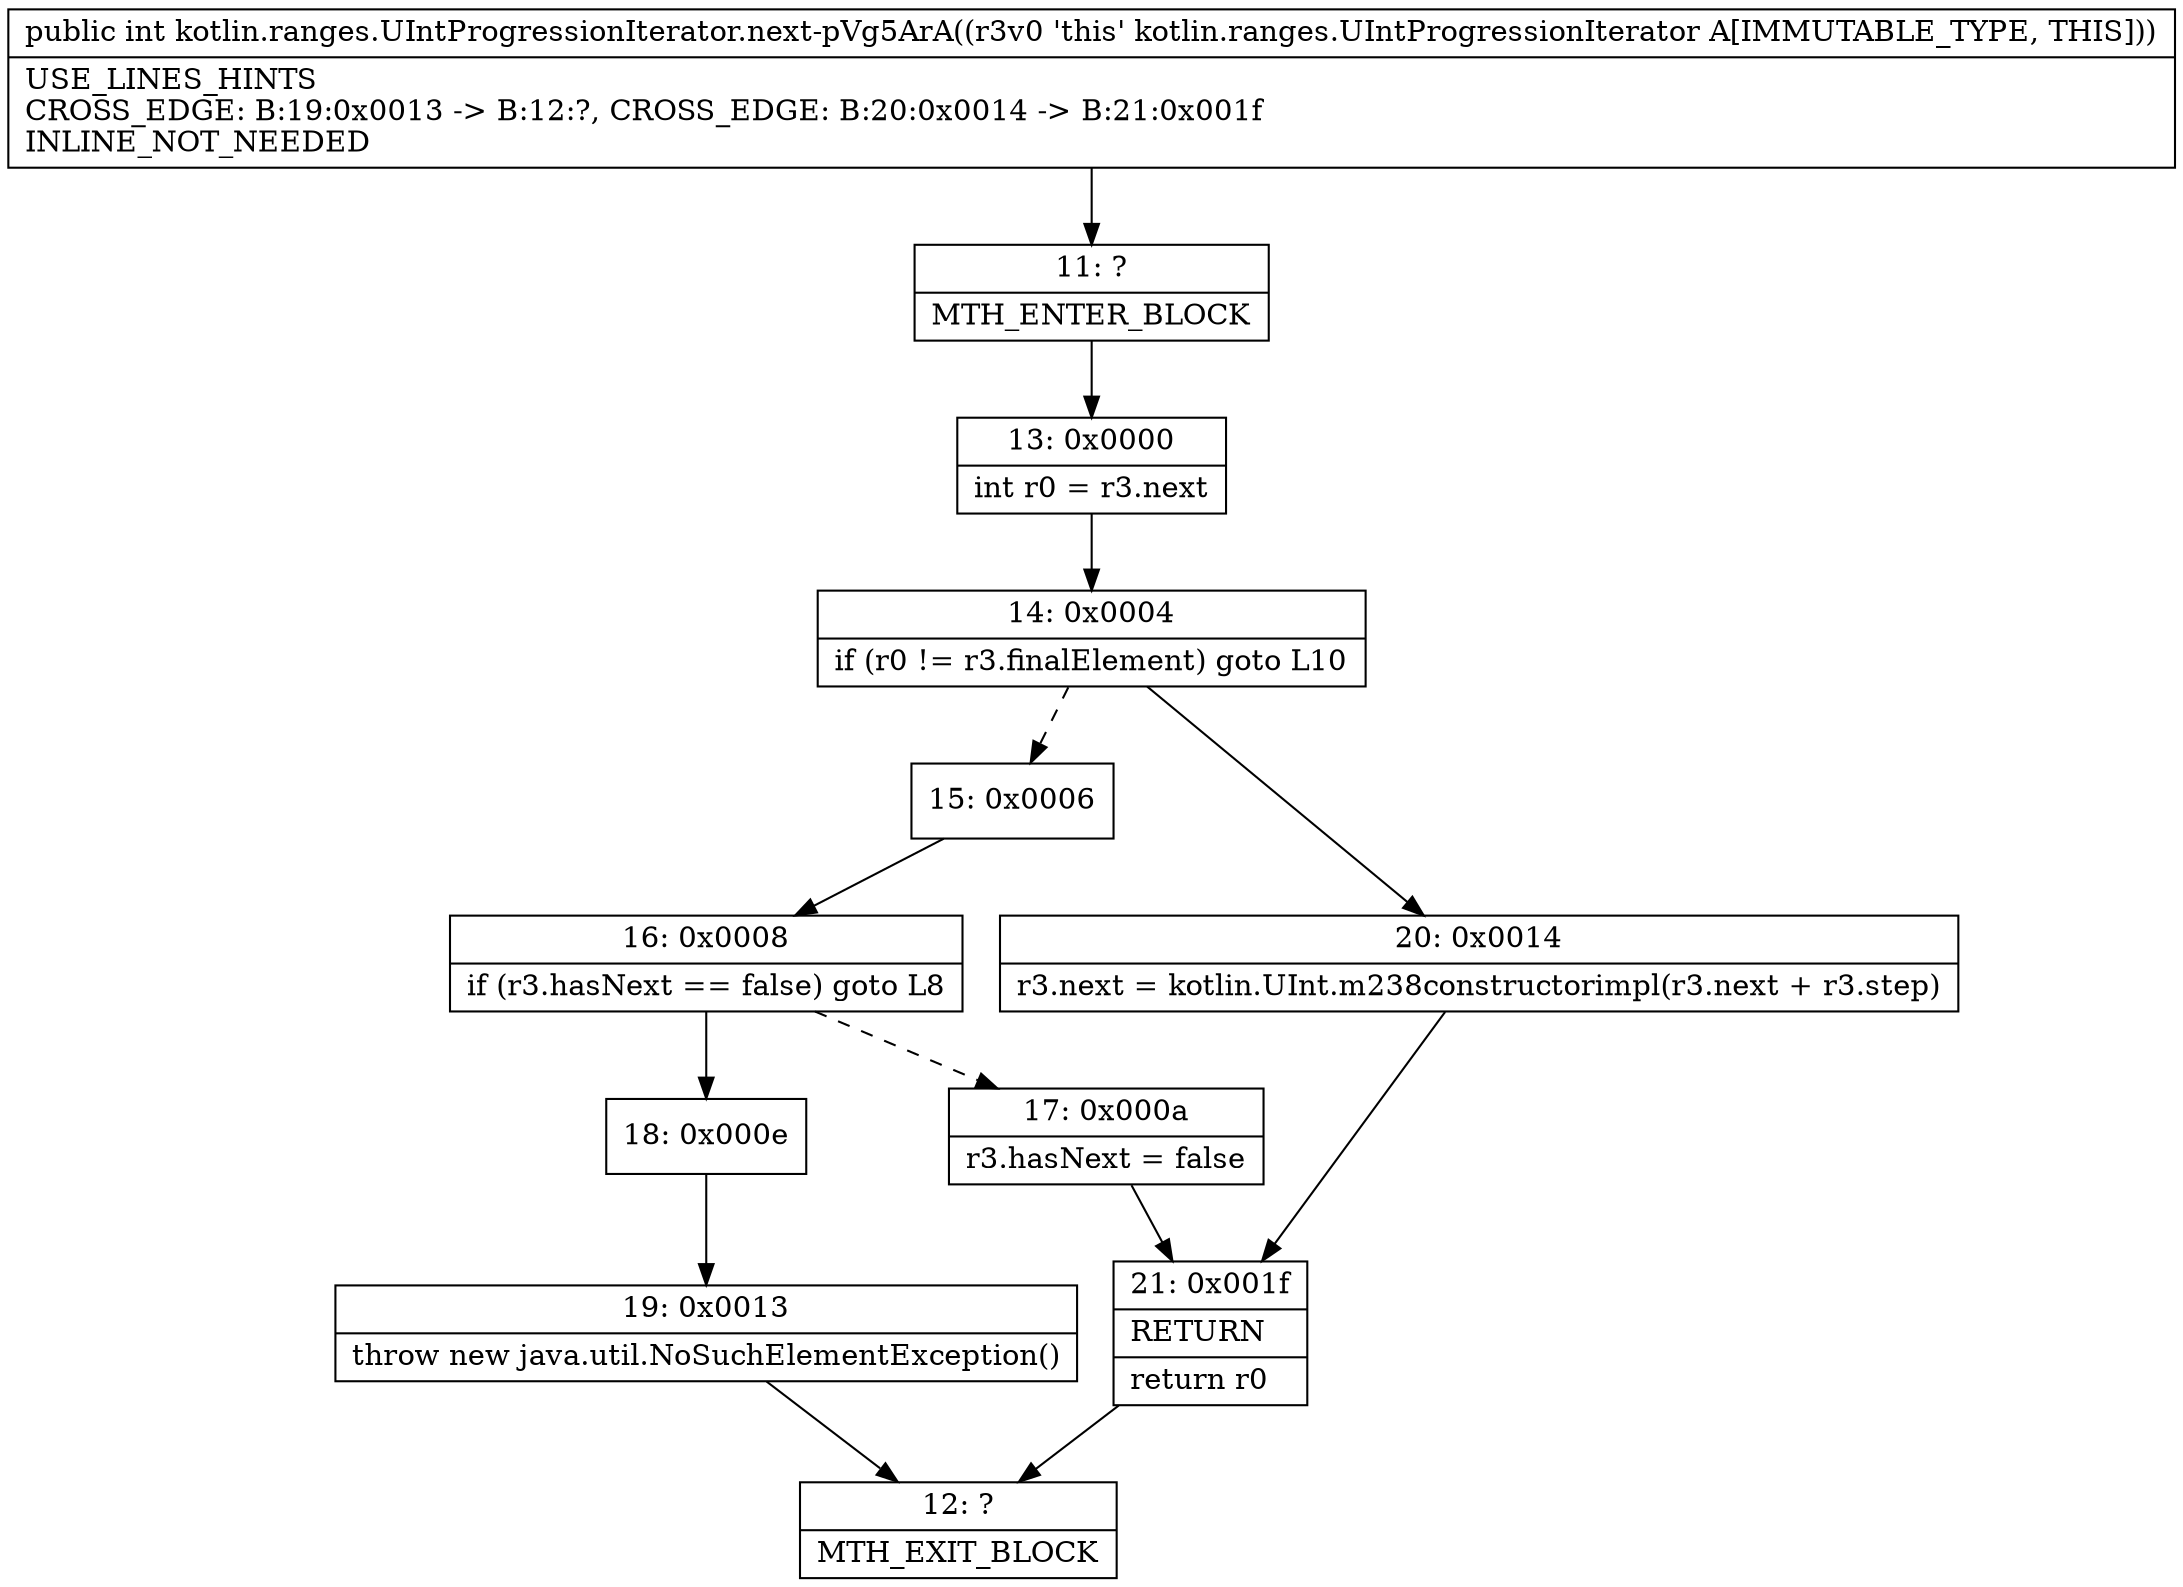digraph "CFG forkotlin.ranges.UIntProgressionIterator.next\-pVg5ArA()I" {
Node_11 [shape=record,label="{11\:\ ?|MTH_ENTER_BLOCK\l}"];
Node_13 [shape=record,label="{13\:\ 0x0000|int r0 = r3.next\l}"];
Node_14 [shape=record,label="{14\:\ 0x0004|if (r0 != r3.finalElement) goto L10\l}"];
Node_15 [shape=record,label="{15\:\ 0x0006}"];
Node_16 [shape=record,label="{16\:\ 0x0008|if (r3.hasNext == false) goto L8\l}"];
Node_17 [shape=record,label="{17\:\ 0x000a|r3.hasNext = false\l}"];
Node_21 [shape=record,label="{21\:\ 0x001f|RETURN\l|return r0\l}"];
Node_12 [shape=record,label="{12\:\ ?|MTH_EXIT_BLOCK\l}"];
Node_18 [shape=record,label="{18\:\ 0x000e}"];
Node_19 [shape=record,label="{19\:\ 0x0013|throw new java.util.NoSuchElementException()\l}"];
Node_20 [shape=record,label="{20\:\ 0x0014|r3.next = kotlin.UInt.m238constructorimpl(r3.next + r3.step)\l}"];
MethodNode[shape=record,label="{public int kotlin.ranges.UIntProgressionIterator.next\-pVg5ArA((r3v0 'this' kotlin.ranges.UIntProgressionIterator A[IMMUTABLE_TYPE, THIS]))  | USE_LINES_HINTS\lCROSS_EDGE: B:19:0x0013 \-\> B:12:?, CROSS_EDGE: B:20:0x0014 \-\> B:21:0x001f\lINLINE_NOT_NEEDED\l}"];
MethodNode -> Node_11;Node_11 -> Node_13;
Node_13 -> Node_14;
Node_14 -> Node_15[style=dashed];
Node_14 -> Node_20;
Node_15 -> Node_16;
Node_16 -> Node_17[style=dashed];
Node_16 -> Node_18;
Node_17 -> Node_21;
Node_21 -> Node_12;
Node_18 -> Node_19;
Node_19 -> Node_12;
Node_20 -> Node_21;
}

